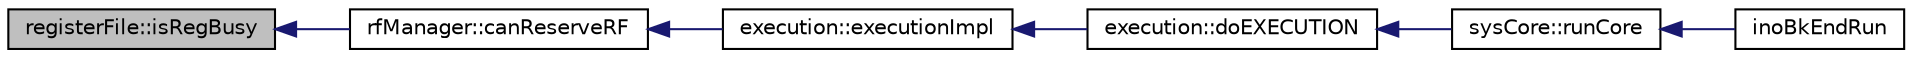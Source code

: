 digraph G
{
  edge [fontname="Helvetica",fontsize="10",labelfontname="Helvetica",labelfontsize="10"];
  node [fontname="Helvetica",fontsize="10",shape=record];
  rankdir=LR;
  Node1 [label="registerFile::isRegBusy",height=0.2,width=0.4,color="black", fillcolor="grey75", style="filled" fontcolor="black"];
  Node1 -> Node2 [dir=back,color="midnightblue",fontsize="10",style="solid"];
  Node2 [label="rfManager::canReserveRF",height=0.2,width=0.4,color="black", fillcolor="white", style="filled",URL="$classrfManager.html#a487ae2b2c425f4a15a6ee49fe37d5afd"];
  Node2 -> Node3 [dir=back,color="midnightblue",fontsize="10",style="solid"];
  Node3 [label="execution::executionImpl",height=0.2,width=0.4,color="black", fillcolor="white", style="filled",URL="$classexecution.html#adc2d24703f3425df6107514535fea88b"];
  Node3 -> Node4 [dir=back,color="midnightblue",fontsize="10",style="solid"];
  Node4 [label="execution::doEXECUTION",height=0.2,width=0.4,color="black", fillcolor="white", style="filled",URL="$classexecution.html#a972207b1dde6a4bb8731c3fc0908bac6"];
  Node4 -> Node5 [dir=back,color="midnightblue",fontsize="10",style="solid"];
  Node5 [label="sysCore::runCore",height=0.2,width=0.4,color="black", fillcolor="white", style="filled",URL="$classsysCore.html#a329e1539dcc7da668fb0d6237368922f"];
  Node5 -> Node6 [dir=back,color="midnightblue",fontsize="10",style="solid"];
  Node6 [label="inoBkEndRun",height=0.2,width=0.4,color="black", fillcolor="white", style="filled",URL="$inoBkEnd_8h.html#a7f7897adf2514facd31db95c4b90314d"];
}
